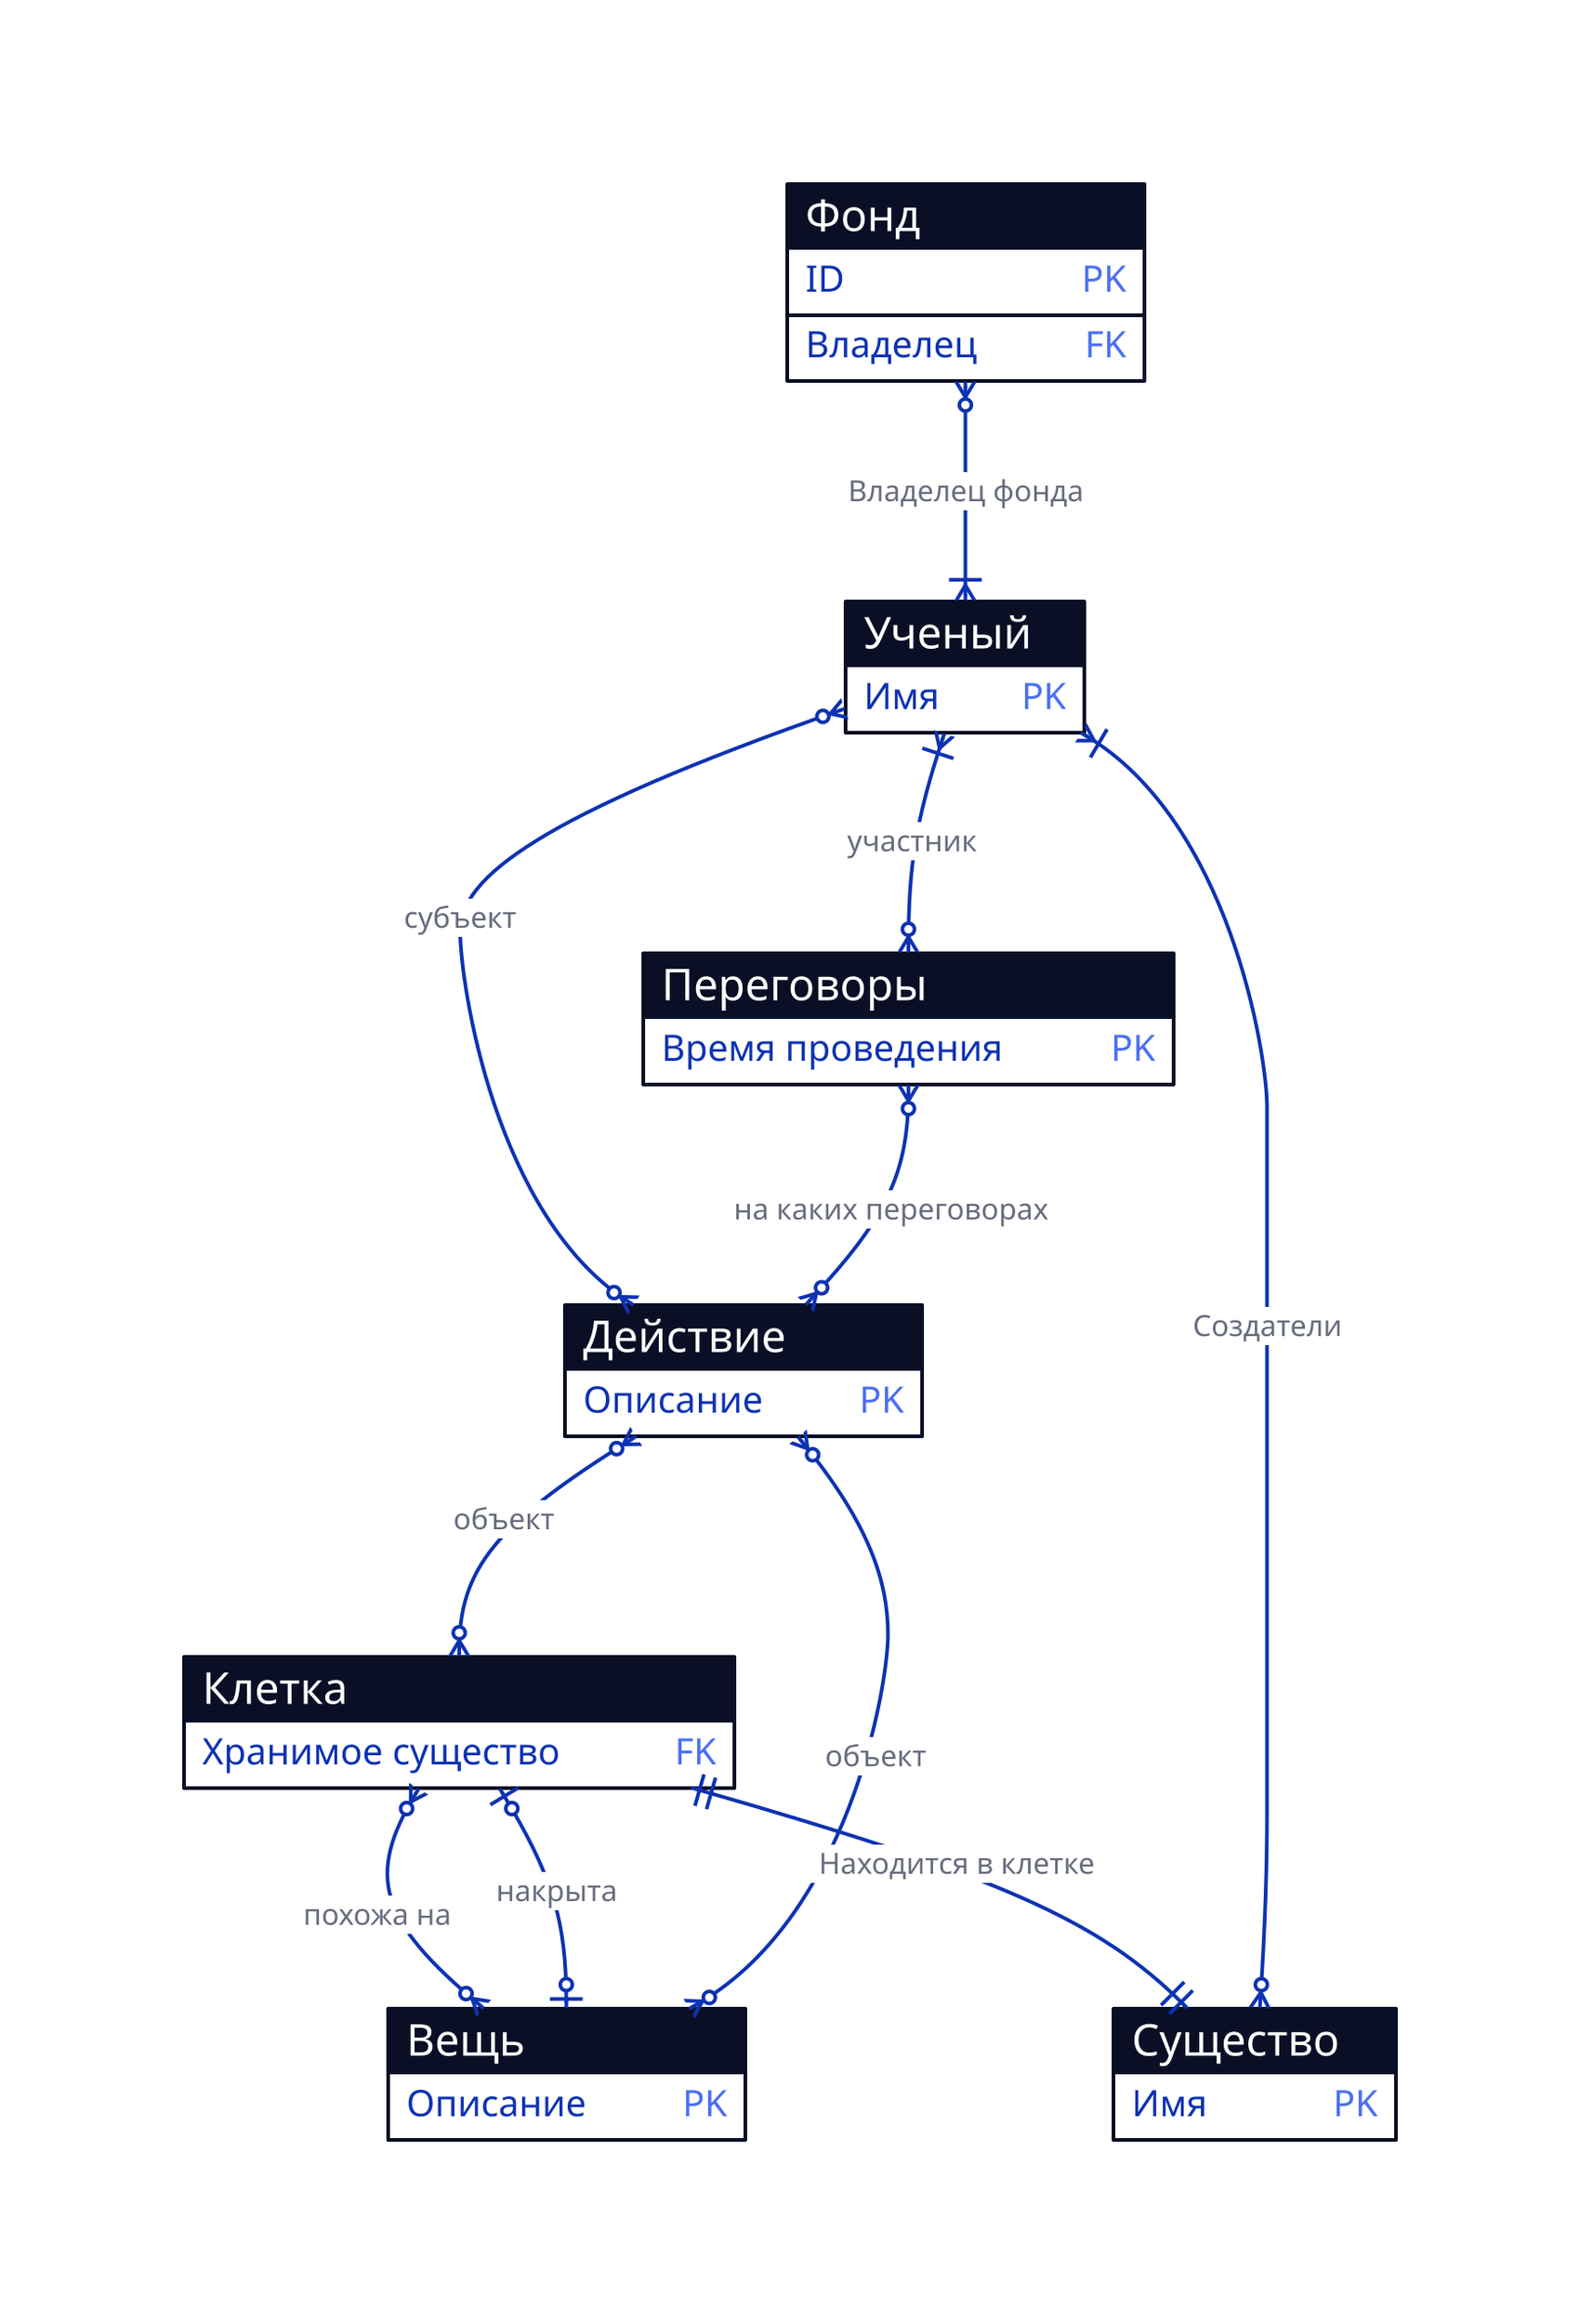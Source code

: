 Ученый: {
  shape: sql_table
  Имя {constraint: primary_key}
}

Существо: {
  shape: sql_table
  Имя {constraint: primary_key}
}

Фонд: {
  shape: sql_table
  ID {constraint: primary_key}
  Владелец {constraint: foreign_key}
}

Клетка: {
  shape: sql_table
  Хранимое существо {constraint: foreign_key}
}

Вещь: {
  shape: sql_table
  Описание {constraint: primary_key}
}

Действие: {
  shape: sql_table
  Описание {constraint: primary_key} 
}

Переговоры: {
  shape: sql_table
  Время проведения {constraint: primary_key}
}

Существо.Имя <-> Ученый.Имя: Создатели {
  target-arrowhead {
    shape: cf-many-required
  }
  source-arrowhead {
    shape: cf-many
  }
}

Фонд.Владелец <-> Ученый.Имя: Владелец фонда { 
  target-arrowhead {
    shape: cf-many-required
  }
  source-arrowhead {
    shape: cf-many
  }
}


Клетка."Хранимое существо" <-> Существо.Имя: Находится в клетке {
  target-arrowhead {
    shape: cf-one-required
  }
  source-arrowhead {
    shape: cf-one-required
  }
}

Клетка."Хранимое существо" <-> Вещь.Описание: "похожа на" {
  target-arrowhead {
    shape: cf-many
  }
  source-arrowhead {
    shape: cf-many
  }
}

Клетка."Хранимое существо" <-> Вещь.Описание: "накрыта" {
  target-arrowhead {
    shape: cf-one
  }
  source-arrowhead {
    shape: cf-one
  }
}

Ученый.Имя <-> Действие.Описание: субъект {
  target-arrowhead {
    shape: cf-many
  }
  source-arrowhead {
    shape: cf-many
  }
}

Действие.Описание <-> Вещь.Описание: объект {
  target-arrowhead {
    shape: cf-many
  }
  source-arrowhead {
    shape: cf-many
  }
}

Действие.Описание <-> Клетка."Хранимое существо": объект {
  target-arrowhead {
    shape: cf-many
  }
  source-arrowhead {
    shape: cf-many
  }
}

Ученый.Имя <-> Переговоры."Время проведения": участник {
   target-arrowhead {
    shape: cf-many
  }
  source-arrowhead {
    shape: cf-many-required
  } 
}

Переговоры."Время проведения" <-> Действие.Описание: на каких переговорах {
   target-arrowhead {
    shape: cf-many
  }
  source-arrowhead {
    shape: cf-many
  } 
}
